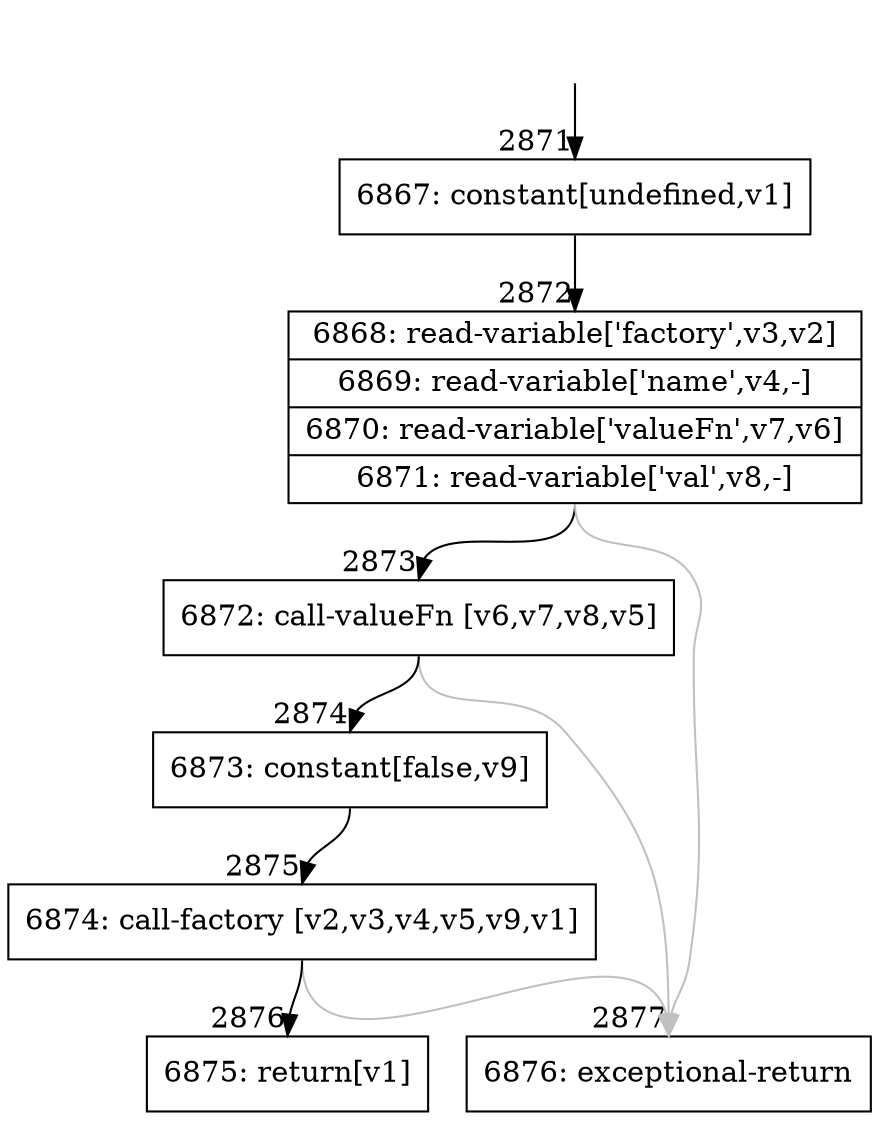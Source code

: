 digraph {
rankdir="TD"
BB_entry236[shape=none,label=""];
BB_entry236 -> BB2871 [tailport=s, headport=n, headlabel="    2871"]
BB2871 [shape=record label="{6867: constant[undefined,v1]}" ] 
BB2871 -> BB2872 [tailport=s, headport=n, headlabel="      2872"]
BB2872 [shape=record label="{6868: read-variable['factory',v3,v2]|6869: read-variable['name',v4,-]|6870: read-variable['valueFn',v7,v6]|6871: read-variable['val',v8,-]}" ] 
BB2872 -> BB2873 [tailport=s, headport=n, headlabel="      2873"]
BB2872 -> BB2877 [tailport=s, headport=n, color=gray, headlabel="      2877"]
BB2873 [shape=record label="{6872: call-valueFn [v6,v7,v8,v5]}" ] 
BB2873 -> BB2874 [tailport=s, headport=n, headlabel="      2874"]
BB2873 -> BB2877 [tailport=s, headport=n, color=gray]
BB2874 [shape=record label="{6873: constant[false,v9]}" ] 
BB2874 -> BB2875 [tailport=s, headport=n, headlabel="      2875"]
BB2875 [shape=record label="{6874: call-factory [v2,v3,v4,v5,v9,v1]}" ] 
BB2875 -> BB2876 [tailport=s, headport=n, headlabel="      2876"]
BB2875 -> BB2877 [tailport=s, headport=n, color=gray]
BB2876 [shape=record label="{6875: return[v1]}" ] 
BB2877 [shape=record label="{6876: exceptional-return}" ] 
//#$~ 4325
}
